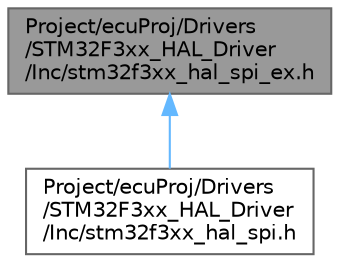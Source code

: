 digraph "Project/ecuProj/Drivers/STM32F3xx_HAL_Driver/Inc/stm32f3xx_hal_spi_ex.h"
{
 // LATEX_PDF_SIZE
  bgcolor="transparent";
  edge [fontname=Helvetica,fontsize=10,labelfontname=Helvetica,labelfontsize=10];
  node [fontname=Helvetica,fontsize=10,shape=box,height=0.2,width=0.4];
  Node1 [id="Node000001",label="Project/ecuProj/Drivers\l/STM32F3xx_HAL_Driver\l/Inc/stm32f3xx_hal_spi_ex.h",height=0.2,width=0.4,color="gray40", fillcolor="grey60", style="filled", fontcolor="black",tooltip="Header file of SPI HAL Extended module."];
  Node1 -> Node2 [id="edge1_Node000001_Node000002",dir="back",color="steelblue1",style="solid",tooltip=" "];
  Node2 [id="Node000002",label="Project/ecuProj/Drivers\l/STM32F3xx_HAL_Driver\l/Inc/stm32f3xx_hal_spi.h",height=0.2,width=0.4,color="grey40", fillcolor="white", style="filled",URL="$ecu_proj_2_drivers_2_s_t_m32_f3xx___h_a_l___driver_2_inc_2stm32f3xx__hal__spi_8h.html",tooltip="Header file of SPI HAL module."];
}

